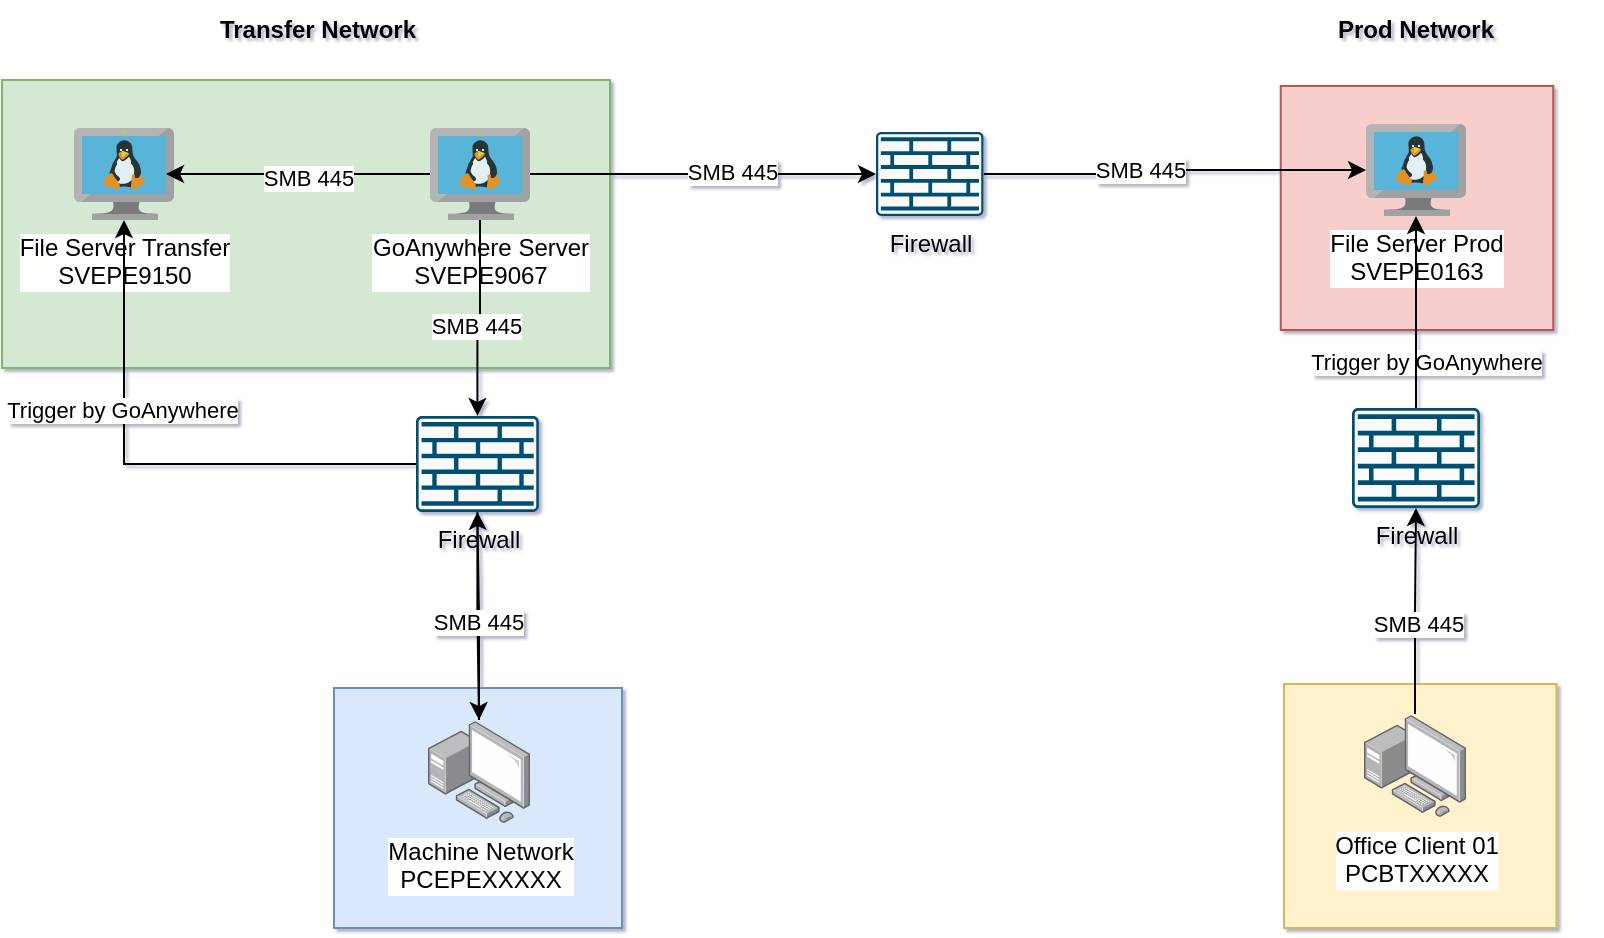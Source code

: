 <mxfile version="28.0.5">
  <diagram name="Page-1" id="Yay8gkdrrfTUArw_L0t_">
    <mxGraphModel dx="1378" dy="752" grid="1" gridSize="8" guides="1" tooltips="1" connect="1" arrows="1" fold="1" page="1" pageScale="1" pageWidth="1700" pageHeight="1100" background="none" math="0" shadow="1">
      <root>
        <mxCell id="0" />
        <mxCell id="1" parent="0" />
        <mxCell id="_s0eA9olQBRWRWWSmCxI-46" value="" style="rounded=0;whiteSpace=wrap;html=1;fillColor=#f8cecc;strokeColor=#b85450;" vertex="1" parent="1">
          <mxGeometry x="687.36" y="75" width="136.27" height="122" as="geometry" />
        </mxCell>
        <mxCell id="ynbUYO4sn585GT9K957H-20" value="" style="rounded=0;whiteSpace=wrap;html=1;fillColor=#d5e8d4;strokeColor=#82b366;" parent="1" vertex="1">
          <mxGeometry x="48" y="72" width="304" height="144" as="geometry" />
        </mxCell>
        <mxCell id="YleI4EzTrmfIdfU0BML3-51" value="" style="rounded=0;whiteSpace=wrap;html=1;fillColor=#fff2cc;strokeColor=#d6b656;" parent="1" vertex="1">
          <mxGeometry x="689" y="374" width="136.27" height="122" as="geometry" />
        </mxCell>
        <mxCell id="YleI4EzTrmfIdfU0BML3-27" value="" style="rounded=0;whiteSpace=wrap;html=1;fillColor=#dae8fc;strokeColor=#6c8ebf;" parent="1" vertex="1">
          <mxGeometry x="214" y="376" width="144" height="120" as="geometry" />
        </mxCell>
        <mxCell id="ynbUYO4sn585GT9K957H-8" value="&lt;div&gt;&lt;b&gt;Transfer Network&lt;/b&gt;&lt;/div&gt;" style="text;html=1;align=center;verticalAlign=middle;whiteSpace=wrap;rounded=0;" parent="1" vertex="1">
          <mxGeometry x="116" y="32" width="180" height="30" as="geometry" />
        </mxCell>
        <mxCell id="_s0eA9olQBRWRWWSmCxI-32" style="edgeStyle=orthogonalEdgeStyle;rounded=0;orthogonalLoop=1;jettySize=auto;html=1;" edge="1" parent="1" source="ynbUYO4sn585GT9K957H-15" target="_s0eA9olQBRWRWWSmCxI-29">
          <mxGeometry relative="1" as="geometry" />
        </mxCell>
        <mxCell id="_s0eA9olQBRWRWWSmCxI-33" value="SMB 445" style="edgeLabel;html=1;align=center;verticalAlign=middle;resizable=0;points=[];" vertex="1" connectable="0" parent="_s0eA9olQBRWRWWSmCxI-32">
          <mxGeometry x="-0.034" relative="1" as="geometry">
            <mxPoint x="1" y="5" as="offset" />
          </mxGeometry>
        </mxCell>
        <mxCell id="ynbUYO4sn585GT9K957H-15" value="&lt;div&gt;Office Client 01&lt;br&gt;PCBTXXXXX&lt;/div&gt;" style="sketch=0;pointerEvents=1;shadow=0;dashed=0;html=1;strokeColor=none;fillColor=#00BEF2;labelPosition=center;verticalLabelPosition=bottom;verticalAlign=top;outlineConnect=0;align=center;shape=image;labelBackgroundColor=default;points=[];aspect=fixed;image=img/lib/allied_telesis/computer_and_terminals/Personal_Computer_with_Server.svg;" parent="1" vertex="1">
          <mxGeometry x="729" y="389" width="51" height="52" as="geometry" />
        </mxCell>
        <mxCell id="_s0eA9olQBRWRWWSmCxI-1" value="GoAnywhere Server&lt;br&gt;SVEPE9067" style="image;sketch=0;aspect=fixed;html=1;points=[];align=center;fontSize=12;image=img/lib/mscae/VM_Linux.svg;" vertex="1" parent="1">
          <mxGeometry x="262" y="96" width="50" height="46" as="geometry" />
        </mxCell>
        <mxCell id="_s0eA9olQBRWRWWSmCxI-2" value="File Server Prod&lt;br&gt;SVEPE0163" style="image;sketch=0;aspect=fixed;html=1;points=[];align=center;fontSize=12;image=img/lib/mscae/VM_Linux.svg;" vertex="1" parent="1">
          <mxGeometry x="730" y="94" width="50" height="46" as="geometry" />
        </mxCell>
        <mxCell id="_s0eA9olQBRWRWWSmCxI-3" value="File Server Transfer&lt;br&gt;SVEPE9150" style="image;sketch=0;aspect=fixed;html=1;points=[];align=center;fontSize=12;image=img/lib/mscae/VM_Linux.svg;" vertex="1" parent="1">
          <mxGeometry x="84" y="96" width="50" height="46" as="geometry" />
        </mxCell>
        <mxCell id="_s0eA9olQBRWRWWSmCxI-8" style="edgeStyle=orthogonalEdgeStyle;rounded=0;orthogonalLoop=1;jettySize=auto;html=1;exitX=1;exitY=0.5;exitDx=0;exitDy=0;exitPerimeter=0;" edge="1" parent="1" source="_s0eA9olQBRWRWWSmCxI-5" target="_s0eA9olQBRWRWWSmCxI-2">
          <mxGeometry relative="1" as="geometry" />
        </mxCell>
        <mxCell id="_s0eA9olQBRWRWWSmCxI-25" value="SMB 445" style="edgeLabel;html=1;align=center;verticalAlign=middle;resizable=0;points=[];" vertex="1" connectable="0" parent="_s0eA9olQBRWRWWSmCxI-8">
          <mxGeometry x="0.02" y="-1" relative="1" as="geometry">
            <mxPoint x="-19" y="-1" as="offset" />
          </mxGeometry>
        </mxCell>
        <mxCell id="_s0eA9olQBRWRWWSmCxI-5" value="Firewall" style="sketch=0;points=[[0.015,0.015,0],[0.985,0.015,0],[0.985,0.985,0],[0.015,0.985,0],[0.25,0,0],[0.5,0,0],[0.75,0,0],[1,0.25,0],[1,0.5,0],[1,0.75,0],[0.75,1,0],[0.5,1,0],[0.25,1,0],[0,0.75,0],[0,0.5,0],[0,0.25,0]];verticalLabelPosition=bottom;html=1;verticalAlign=top;aspect=fixed;align=center;pointerEvents=1;shape=mxgraph.cisco19.rect;prIcon=firewall;fillColor=#FAFAFA;strokeColor=#005073;" vertex="1" parent="1">
          <mxGeometry x="485" y="98" width="53.76" height="42" as="geometry" />
        </mxCell>
        <mxCell id="_s0eA9olQBRWRWWSmCxI-10" style="edgeStyle=orthogonalEdgeStyle;rounded=0;orthogonalLoop=1;jettySize=auto;html=1;entryX=0;entryY=0.5;entryDx=0;entryDy=0;entryPerimeter=0;" edge="1" parent="1" source="_s0eA9olQBRWRWWSmCxI-1" target="_s0eA9olQBRWRWWSmCxI-5">
          <mxGeometry relative="1" as="geometry" />
        </mxCell>
        <mxCell id="_s0eA9olQBRWRWWSmCxI-39" value="SMB 445" style="edgeLabel;html=1;align=center;verticalAlign=middle;resizable=0;points=[];" vertex="1" connectable="0" parent="_s0eA9olQBRWRWWSmCxI-10">
          <mxGeometry x="-0.115" y="1" relative="1" as="geometry">
            <mxPoint x="24" as="offset" />
          </mxGeometry>
        </mxCell>
        <mxCell id="_s0eA9olQBRWRWWSmCxI-11" style="edgeStyle=orthogonalEdgeStyle;rounded=0;orthogonalLoop=1;jettySize=auto;html=1;entryX=0.92;entryY=0.5;entryDx=0;entryDy=0;entryPerimeter=0;" edge="1" parent="1" source="_s0eA9olQBRWRWWSmCxI-1" target="_s0eA9olQBRWRWWSmCxI-3">
          <mxGeometry relative="1" as="geometry">
            <mxPoint x="196" y="176" as="targetPoint" />
          </mxGeometry>
        </mxCell>
        <mxCell id="_s0eA9olQBRWRWWSmCxI-40" value="SMB 445" style="edgeLabel;html=1;align=center;verticalAlign=middle;resizable=0;points=[];" vertex="1" connectable="0" parent="_s0eA9olQBRWRWWSmCxI-11">
          <mxGeometry x="-0.076" y="2" relative="1" as="geometry">
            <mxPoint as="offset" />
          </mxGeometry>
        </mxCell>
        <mxCell id="_s0eA9olQBRWRWWSmCxI-21" style="edgeStyle=orthogonalEdgeStyle;rounded=0;orthogonalLoop=1;jettySize=auto;html=1;" edge="1" parent="1" source="_s0eA9olQBRWRWWSmCxI-12" target="_s0eA9olQBRWRWWSmCxI-18">
          <mxGeometry relative="1" as="geometry" />
        </mxCell>
        <mxCell id="_s0eA9olQBRWRWWSmCxI-12" value="&lt;div&gt;Machine Network&lt;br&gt;PCEPEXXXXX&lt;/div&gt;" style="sketch=0;pointerEvents=1;shadow=0;dashed=0;html=1;strokeColor=none;fillColor=#00BEF2;labelPosition=center;verticalLabelPosition=bottom;verticalAlign=top;outlineConnect=0;align=center;shape=image;labelBackgroundColor=default;points=[];aspect=fixed;image=img/lib/allied_telesis/computer_and_terminals/Personal_Computer_with_Server.svg;" vertex="1" parent="1">
          <mxGeometry x="261" y="392" width="51" height="52" as="geometry" />
        </mxCell>
        <mxCell id="_s0eA9olQBRWRWWSmCxI-20" style="edgeStyle=orthogonalEdgeStyle;rounded=0;orthogonalLoop=1;jettySize=auto;html=1;" edge="1" parent="1" source="_s0eA9olQBRWRWWSmCxI-18" target="_s0eA9olQBRWRWWSmCxI-12">
          <mxGeometry relative="1" as="geometry" />
        </mxCell>
        <mxCell id="_s0eA9olQBRWRWWSmCxI-24" value="SMB 445" style="edgeLabel;html=1;align=center;verticalAlign=middle;resizable=0;points=[];" vertex="1" connectable="0" parent="_s0eA9olQBRWRWWSmCxI-20">
          <mxGeometry x="0.122" y="3" relative="1" as="geometry">
            <mxPoint x="-4" y="-3" as="offset" />
          </mxGeometry>
        </mxCell>
        <mxCell id="_s0eA9olQBRWRWWSmCxI-23" style="edgeStyle=orthogonalEdgeStyle;rounded=0;orthogonalLoop=1;jettySize=auto;html=1;" edge="1" parent="1" source="_s0eA9olQBRWRWWSmCxI-18" target="_s0eA9olQBRWRWWSmCxI-3">
          <mxGeometry relative="1" as="geometry" />
        </mxCell>
        <mxCell id="_s0eA9olQBRWRWWSmCxI-42" value="Trigger by GoAnywhere" style="edgeLabel;html=1;align=center;verticalAlign=middle;resizable=0;points=[];" vertex="1" connectable="0" parent="_s0eA9olQBRWRWWSmCxI-23">
          <mxGeometry x="0.294" y="1" relative="1" as="geometry">
            <mxPoint as="offset" />
          </mxGeometry>
        </mxCell>
        <mxCell id="_s0eA9olQBRWRWWSmCxI-45" value="Trigger by GoAnywhere" style="edgeLabel;html=1;align=center;verticalAlign=middle;resizable=0;points=[];" vertex="1" connectable="0" parent="_s0eA9olQBRWRWWSmCxI-23">
          <mxGeometry x="0.294" y="1" relative="1" as="geometry">
            <mxPoint x="652" y="-24" as="offset" />
          </mxGeometry>
        </mxCell>
        <mxCell id="_s0eA9olQBRWRWWSmCxI-18" value="Firewall&lt;div&gt;&lt;br/&gt;&lt;/div&gt;" style="sketch=0;points=[[0.015,0.015,0],[0.985,0.015,0],[0.985,0.985,0],[0.015,0.985,0],[0.25,0,0],[0.5,0,0],[0.75,0,0],[1,0.25,0],[1,0.5,0],[1,0.75,0],[0.75,1,0],[0.5,1,0],[0.25,1,0],[0,0.75,0],[0,0.5,0],[0,0.25,0]];verticalLabelPosition=bottom;html=1;verticalAlign=top;aspect=fixed;align=center;pointerEvents=1;shape=mxgraph.cisco19.rect;prIcon=firewall;fillColor=#FAFAFA;strokeColor=#005073;" vertex="1" parent="1">
          <mxGeometry x="255" y="240" width="61.44" height="48" as="geometry" />
        </mxCell>
        <mxCell id="_s0eA9olQBRWRWWSmCxI-19" style="edgeStyle=orthogonalEdgeStyle;rounded=0;orthogonalLoop=1;jettySize=auto;html=1;entryX=0.5;entryY=0;entryDx=0;entryDy=0;entryPerimeter=0;" edge="1" parent="1" source="_s0eA9olQBRWRWWSmCxI-1" target="_s0eA9olQBRWRWWSmCxI-18">
          <mxGeometry relative="1" as="geometry" />
        </mxCell>
        <mxCell id="_s0eA9olQBRWRWWSmCxI-41" value="SMB 445" style="edgeLabel;html=1;align=center;verticalAlign=middle;resizable=0;points=[];" vertex="1" connectable="0" parent="_s0eA9olQBRWRWWSmCxI-19">
          <mxGeometry x="0.102" y="-1" relative="1" as="geometry">
            <mxPoint as="offset" />
          </mxGeometry>
        </mxCell>
        <mxCell id="_s0eA9olQBRWRWWSmCxI-35" style="edgeStyle=orthogonalEdgeStyle;rounded=0;orthogonalLoop=1;jettySize=auto;html=1;" edge="1" parent="1" source="_s0eA9olQBRWRWWSmCxI-29" target="_s0eA9olQBRWRWWSmCxI-2">
          <mxGeometry relative="1" as="geometry" />
        </mxCell>
        <mxCell id="_s0eA9olQBRWRWWSmCxI-29" value="Firewall" style="sketch=0;points=[[0.015,0.015,0],[0.985,0.015,0],[0.985,0.985,0],[0.015,0.985,0],[0.25,0,0],[0.5,0,0],[0.75,0,0],[1,0.25,0],[1,0.5,0],[1,0.75,0],[0.75,1,0],[0.5,1,0],[0.25,1,0],[0,0.75,0],[0,0.5,0],[0,0.25,0]];verticalLabelPosition=bottom;html=1;verticalAlign=top;aspect=fixed;align=center;pointerEvents=1;shape=mxgraph.cisco19.rect;prIcon=firewall;fillColor=#FAFAFA;strokeColor=#005073;" vertex="1" parent="1">
          <mxGeometry x="723" y="236" width="64" height="50" as="geometry" />
        </mxCell>
        <mxCell id="_s0eA9olQBRWRWWSmCxI-48" value="&lt;div&gt;&lt;b&gt;Prod Network&lt;/b&gt;&lt;/div&gt;" style="text;html=1;align=center;verticalAlign=middle;whiteSpace=wrap;rounded=0;" vertex="1" parent="1">
          <mxGeometry x="664.5" y="32" width="180" height="30" as="geometry" />
        </mxCell>
      </root>
    </mxGraphModel>
  </diagram>
</mxfile>
